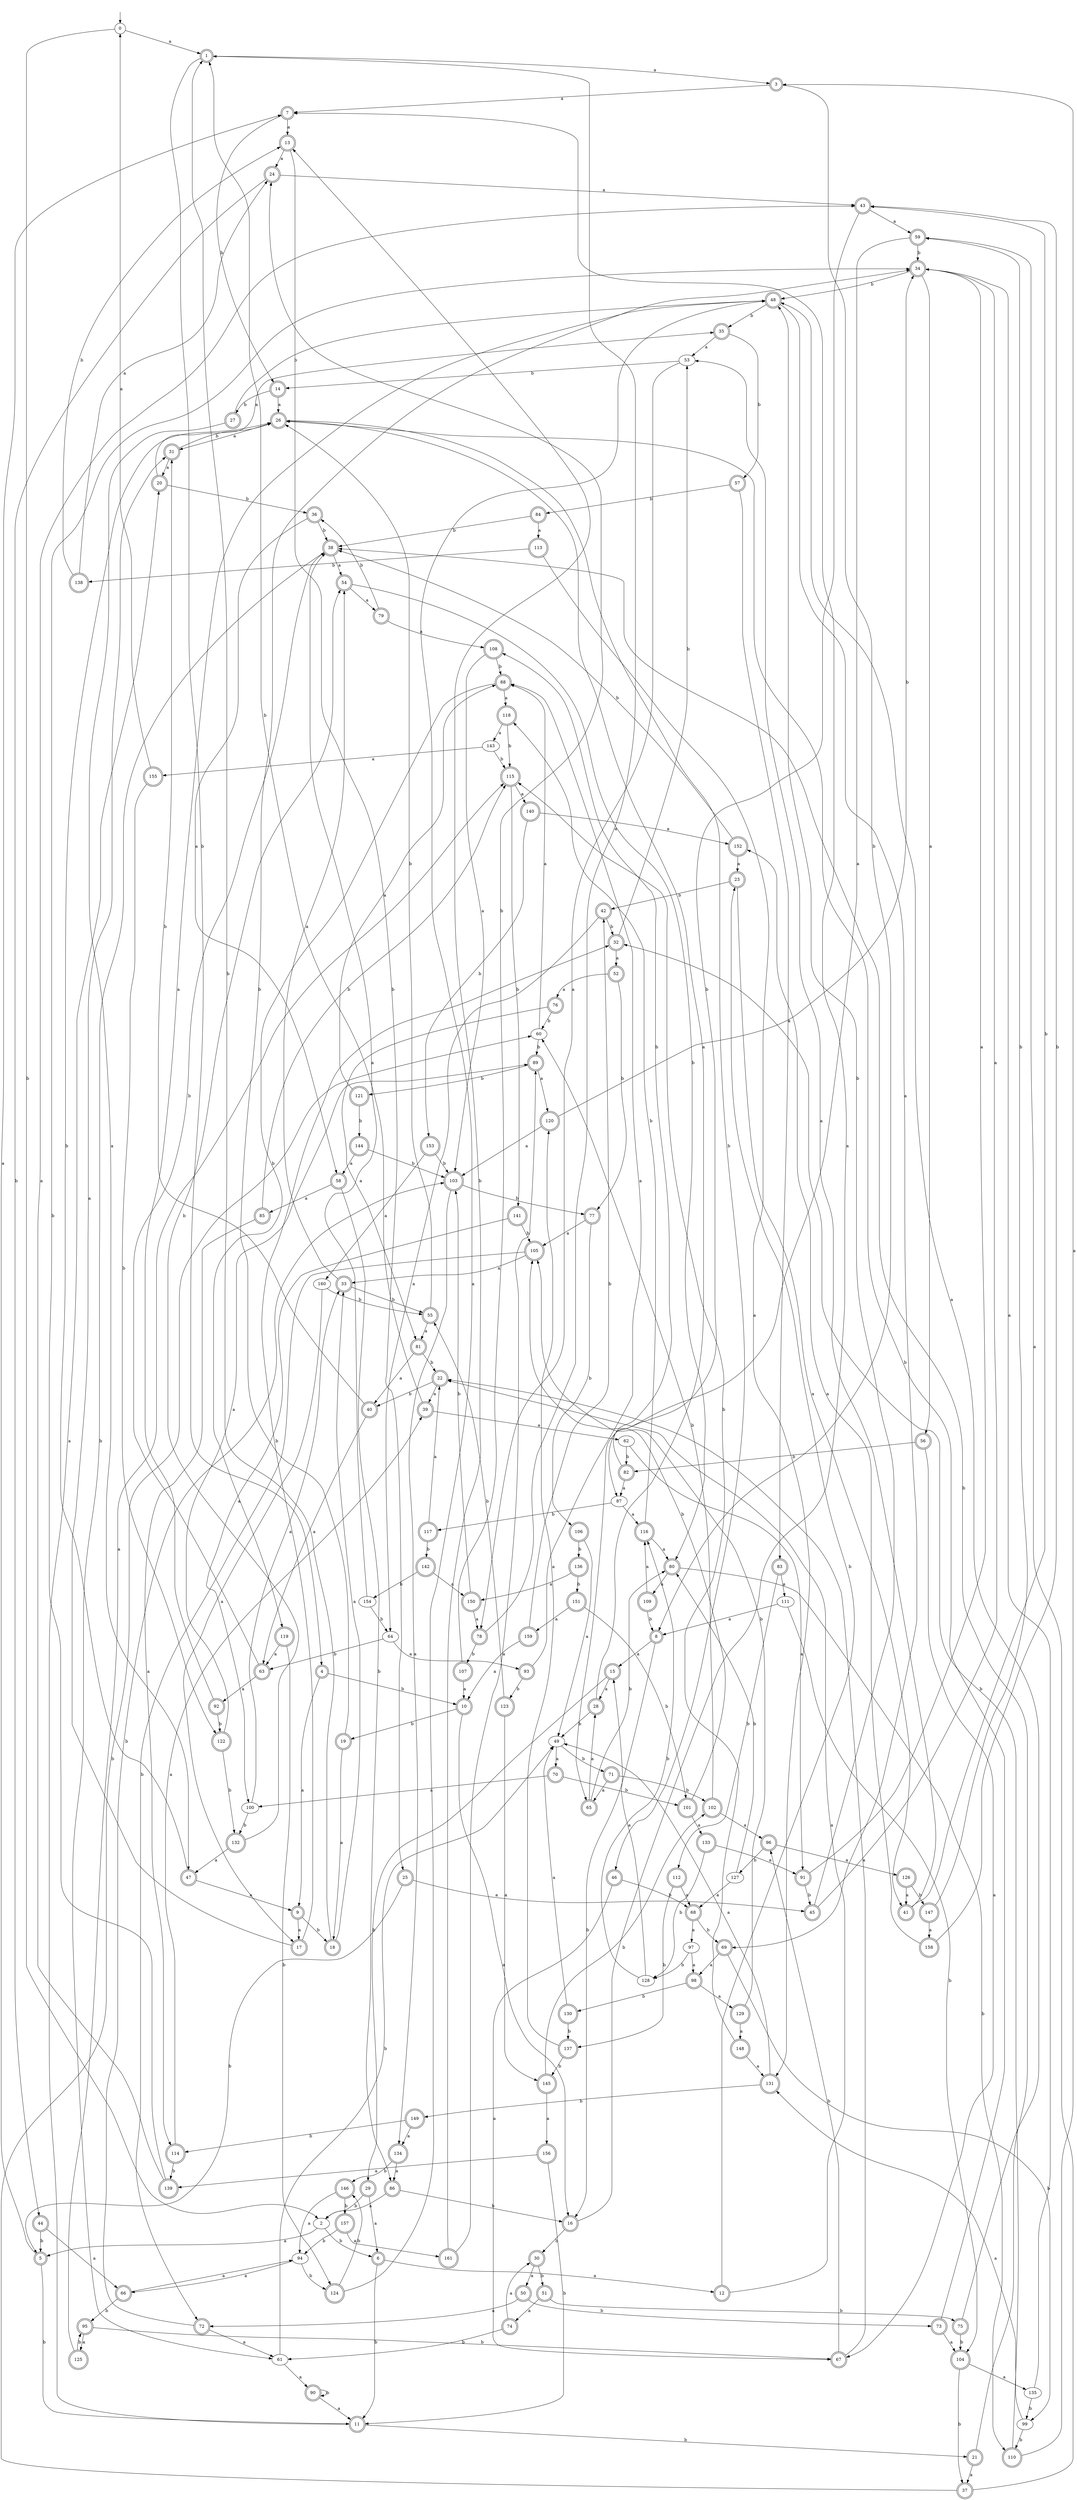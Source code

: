 digraph RandomDFA {
  __start0 [label="", shape=none];
  __start0 -> 0 [label=""];
  0 [shape=circle]
  0 -> 1 [label="a"]
  0 -> 2 [label="b"]
  1 [shape=doublecircle]
  1 -> 3 [label="a"]
  1 -> 4 [label="b"]
  2
  2 -> 5 [label="a"]
  2 -> 6 [label="b"]
  3 [shape=doublecircle]
  3 -> 7 [label="a"]
  3 -> 8 [label="b"]
  4 [shape=doublecircle]
  4 -> 9 [label="a"]
  4 -> 10 [label="b"]
  5 [shape=doublecircle]
  5 -> 7 [label="a"]
  5 -> 11 [label="b"]
  6 [shape=doublecircle]
  6 -> 12 [label="a"]
  6 -> 11 [label="b"]
  7 [shape=doublecircle]
  7 -> 13 [label="a"]
  7 -> 14 [label="b"]
  8 [shape=doublecircle]
  8 -> 15 [label="a"]
  8 -> 16 [label="b"]
  9 [shape=doublecircle]
  9 -> 17 [label="a"]
  9 -> 18 [label="b"]
  10 [shape=doublecircle]
  10 -> 16 [label="a"]
  10 -> 19 [label="b"]
  11 [shape=doublecircle]
  11 -> 20 [label="a"]
  11 -> 21 [label="b"]
  12 [shape=doublecircle]
  12 -> 22 [label="a"]
  12 -> 23 [label="b"]
  13 [shape=doublecircle]
  13 -> 24 [label="a"]
  13 -> 25 [label="b"]
  14 [shape=doublecircle]
  14 -> 26 [label="a"]
  14 -> 27 [label="b"]
  15 [shape=doublecircle]
  15 -> 28 [label="a"]
  15 -> 29 [label="b"]
  16 [shape=doublecircle]
  16 -> 7 [label="a"]
  16 -> 30 [label="b"]
  17 [shape=doublecircle]
  17 -> 31 [label="a"]
  17 -> 32 [label="b"]
  18 [shape=doublecircle]
  18 -> 33 [label="a"]
  18 -> 1 [label="b"]
  19 [shape=doublecircle]
  19 -> 18 [label="a"]
  19 -> 34 [label="b"]
  20 [shape=doublecircle]
  20 -> 35 [label="a"]
  20 -> 36 [label="b"]
  21 [shape=doublecircle]
  21 -> 37 [label="a"]
  21 -> 38 [label="b"]
  22 [shape=doublecircle]
  22 -> 39 [label="a"]
  22 -> 40 [label="b"]
  23 [shape=doublecircle]
  23 -> 41 [label="a"]
  23 -> 42 [label="b"]
  24 [shape=doublecircle]
  24 -> 43 [label="a"]
  24 -> 44 [label="b"]
  25 [shape=doublecircle]
  25 -> 45 [label="a"]
  25 -> 5 [label="b"]
  26 [shape=doublecircle]
  26 -> 31 [label="a"]
  26 -> 46 [label="b"]
  27 [shape=doublecircle]
  27 -> 47 [label="a"]
  27 -> 48 [label="b"]
  28 [shape=doublecircle]
  28 -> 26 [label="a"]
  28 -> 49 [label="b"]
  29 [shape=doublecircle]
  29 -> 6 [label="a"]
  29 -> 2 [label="b"]
  30 [shape=doublecircle]
  30 -> 50 [label="a"]
  30 -> 51 [label="b"]
  31 [shape=doublecircle]
  31 -> 20 [label="a"]
  31 -> 26 [label="b"]
  32 [shape=doublecircle]
  32 -> 52 [label="a"]
  32 -> 53 [label="b"]
  33 [shape=doublecircle]
  33 -> 54 [label="a"]
  33 -> 55 [label="b"]
  34 [shape=doublecircle]
  34 -> 56 [label="a"]
  34 -> 48 [label="b"]
  35 [shape=doublecircle]
  35 -> 53 [label="a"]
  35 -> 57 [label="b"]
  36 [shape=doublecircle]
  36 -> 58 [label="a"]
  36 -> 38 [label="b"]
  37 [shape=doublecircle]
  37 -> 59 [label="a"]
  37 -> 60 [label="b"]
  38 [shape=doublecircle]
  38 -> 54 [label="a"]
  38 -> 61 [label="b"]
  39 [shape=doublecircle]
  39 -> 62 [label="a"]
  39 -> 1 [label="b"]
  40 [shape=doublecircle]
  40 -> 63 [label="a"]
  40 -> 31 [label="b"]
  41 [shape=doublecircle]
  41 -> 53 [label="a"]
  41 -> 43 [label="b"]
  42 [shape=doublecircle]
  42 -> 64 [label="a"]
  42 -> 32 [label="b"]
  43 [shape=doublecircle]
  43 -> 59 [label="a"]
  43 -> 65 [label="b"]
  44 [shape=doublecircle]
  44 -> 66 [label="a"]
  44 -> 5 [label="b"]
  45 [shape=doublecircle]
  45 -> 34 [label="a"]
  45 -> 48 [label="b"]
  46 [shape=doublecircle]
  46 -> 67 [label="a"]
  46 -> 68 [label="b"]
  47 [shape=doublecircle]
  47 -> 9 [label="a"]
  47 -> 26 [label="b"]
  48 [shape=doublecircle]
  48 -> 69 [label="a"]
  48 -> 35 [label="b"]
  49
  49 -> 70 [label="a"]
  49 -> 71 [label="b"]
  50 [shape=doublecircle]
  50 -> 72 [label="a"]
  50 -> 73 [label="b"]
  51 [shape=doublecircle]
  51 -> 74 [label="a"]
  51 -> 75 [label="b"]
  52 [shape=doublecircle]
  52 -> 76 [label="a"]
  52 -> 77 [label="b"]
  53
  53 -> 78 [label="a"]
  53 -> 14 [label="b"]
  54 [shape=doublecircle]
  54 -> 79 [label="a"]
  54 -> 80 [label="b"]
  55 [shape=doublecircle]
  55 -> 81 [label="a"]
  55 -> 26 [label="b"]
  56 [shape=doublecircle]
  56 -> 67 [label="a"]
  56 -> 82 [label="b"]
  57 [shape=doublecircle]
  57 -> 83 [label="a"]
  57 -> 84 [label="b"]
  58 [shape=doublecircle]
  58 -> 85 [label="a"]
  58 -> 86 [label="b"]
  59 [shape=doublecircle]
  59 -> 87 [label="a"]
  59 -> 34 [label="b"]
  60
  60 -> 88 [label="a"]
  60 -> 89 [label="b"]
  61
  61 -> 90 [label="a"]
  61 -> 49 [label="b"]
  62
  62 -> 91 [label="a"]
  62 -> 82 [label="b"]
  63 [shape=doublecircle]
  63 -> 92 [label="a"]
  63 -> 38 [label="b"]
  64
  64 -> 93 [label="a"]
  64 -> 63 [label="b"]
  65 [shape=doublecircle]
  65 -> 28 [label="a"]
  65 -> 80 [label="b"]
  66 [shape=doublecircle]
  66 -> 94 [label="a"]
  66 -> 95 [label="b"]
  67 [shape=doublecircle]
  67 -> 22 [label="a"]
  67 -> 96 [label="b"]
  68 [shape=doublecircle]
  68 -> 97 [label="a"]
  68 -> 69 [label="b"]
  69 [shape=doublecircle]
  69 -> 98 [label="a"]
  69 -> 99 [label="b"]
  70 [shape=doublecircle]
  70 -> 100 [label="a"]
  70 -> 101 [label="b"]
  71 [shape=doublecircle]
  71 -> 65 [label="a"]
  71 -> 102 [label="b"]
  72 [shape=doublecircle]
  72 -> 61 [label="a"]
  72 -> 103 [label="b"]
  73 [shape=doublecircle]
  73 -> 104 [label="a"]
  73 -> 26 [label="b"]
  74 [shape=doublecircle]
  74 -> 30 [label="a"]
  74 -> 61 [label="b"]
  75 [shape=doublecircle]
  75 -> 48 [label="a"]
  75 -> 104 [label="b"]
  76 [shape=doublecircle]
  76 -> 81 [label="a"]
  76 -> 60 [label="b"]
  77 [shape=doublecircle]
  77 -> 105 [label="a"]
  77 -> 106 [label="b"]
  78 [shape=doublecircle]
  78 -> 1 [label="a"]
  78 -> 107 [label="b"]
  79 [shape=doublecircle]
  79 -> 108 [label="a"]
  79 -> 36 [label="b"]
  80 [shape=doublecircle]
  80 -> 109 [label="a"]
  80 -> 110 [label="b"]
  81 [shape=doublecircle]
  81 -> 40 [label="a"]
  81 -> 22 [label="b"]
  82 [shape=doublecircle]
  82 -> 87 [label="a"]
  82 -> 108 [label="b"]
  83 [shape=doublecircle]
  83 -> 111 [label="a"]
  83 -> 112 [label="b"]
  84 [shape=doublecircle]
  84 -> 113 [label="a"]
  84 -> 38 [label="b"]
  85 [shape=doublecircle]
  85 -> 114 [label="a"]
  85 -> 115 [label="b"]
  86 [shape=doublecircle]
  86 -> 2 [label="a"]
  86 -> 16 [label="b"]
  87
  87 -> 116 [label="a"]
  87 -> 117 [label="b"]
  88 [shape=doublecircle]
  88 -> 118 [label="a"]
  88 -> 119 [label="b"]
  89 [shape=doublecircle]
  89 -> 120 [label="a"]
  89 -> 121 [label="b"]
  90 [shape=doublecircle]
  90 -> 11 [label="a"]
  90 -> 90 [label="b"]
  91 [shape=doublecircle]
  91 -> 34 [label="a"]
  91 -> 45 [label="b"]
  92 [shape=doublecircle]
  92 -> 48 [label="a"]
  92 -> 122 [label="b"]
  93 [shape=doublecircle]
  93 -> 88 [label="a"]
  93 -> 123 [label="b"]
  94
  94 -> 66 [label="a"]
  94 -> 124 [label="b"]
  95 [shape=doublecircle]
  95 -> 125 [label="a"]
  95 -> 67 [label="b"]
  96 [shape=doublecircle]
  96 -> 126 [label="a"]
  96 -> 127 [label="b"]
  97
  97 -> 98 [label="a"]
  97 -> 128 [label="b"]
  98 [shape=doublecircle]
  98 -> 129 [label="a"]
  98 -> 130 [label="b"]
  99
  99 -> 131 [label="a"]
  99 -> 110 [label="b"]
  100
  100 -> 33 [label="a"]
  100 -> 132 [label="b"]
  101 [shape=doublecircle]
  101 -> 133 [label="a"]
  101 -> 105 [label="b"]
  102 [shape=doublecircle]
  102 -> 96 [label="a"]
  102 -> 60 [label="b"]
  103 [shape=doublecircle]
  103 -> 134 [label="a"]
  103 -> 77 [label="b"]
  104 [shape=doublecircle]
  104 -> 135 [label="a"]
  104 -> 37 [label="b"]
  105 [shape=doublecircle]
  105 -> 33 [label="a"]
  105 -> 72 [label="b"]
  106 [shape=doublecircle]
  106 -> 49 [label="a"]
  106 -> 136 [label="b"]
  107 [shape=doublecircle]
  107 -> 10 [label="a"]
  107 -> 24 [label="b"]
  108 [shape=doublecircle]
  108 -> 103 [label="a"]
  108 -> 88 [label="b"]
  109 [shape=doublecircle]
  109 -> 116 [label="a"]
  109 -> 8 [label="b"]
  110 [shape=doublecircle]
  110 -> 3 [label="a"]
  110 -> 32 [label="b"]
  111
  111 -> 8 [label="a"]
  111 -> 104 [label="b"]
  112 [shape=doublecircle]
  112 -> 68 [label="a"]
  112 -> 137 [label="b"]
  113 [shape=doublecircle]
  113 -> 131 [label="a"]
  113 -> 138 [label="b"]
  114 [shape=doublecircle]
  114 -> 39 [label="a"]
  114 -> 139 [label="b"]
  115 [shape=doublecircle]
  115 -> 140 [label="a"]
  115 -> 141 [label="b"]
  116 [shape=doublecircle]
  116 -> 80 [label="a"]
  116 -> 118 [label="b"]
  117 [shape=doublecircle]
  117 -> 22 [label="a"]
  117 -> 142 [label="b"]
  118 [shape=doublecircle]
  118 -> 143 [label="a"]
  118 -> 115 [label="b"]
  119 [shape=doublecircle]
  119 -> 63 [label="a"]
  119 -> 124 [label="b"]
  120 [shape=doublecircle]
  120 -> 103 [label="a"]
  120 -> 34 [label="b"]
  121 [shape=doublecircle]
  121 -> 88 [label="a"]
  121 -> 144 [label="b"]
  122 [shape=doublecircle]
  122 -> 89 [label="a"]
  122 -> 132 [label="b"]
  123 [shape=doublecircle]
  123 -> 145 [label="a"]
  123 -> 55 [label="b"]
  124 [shape=doublecircle]
  124 -> 48 [label="a"]
  124 -> 146 [label="b"]
  125 [shape=doublecircle]
  125 -> 115 [label="a"]
  125 -> 95 [label="b"]
  126 [shape=doublecircle]
  126 -> 41 [label="a"]
  126 -> 147 [label="b"]
  127
  127 -> 68 [label="a"]
  127 -> 80 [label="b"]
  128
  128 -> 15 [label="a"]
  128 -> 116 [label="b"]
  129 [shape=doublecircle]
  129 -> 148 [label="a"]
  129 -> 105 [label="b"]
  130 [shape=doublecircle]
  130 -> 49 [label="a"]
  130 -> 137 [label="b"]
  131 [shape=doublecircle]
  131 -> 49 [label="a"]
  131 -> 149 [label="b"]
  132 [shape=doublecircle]
  132 -> 47 [label="a"]
  132 -> 54 [label="b"]
  133 [shape=doublecircle]
  133 -> 91 [label="a"]
  133 -> 128 [label="b"]
  134 [shape=doublecircle]
  134 -> 86 [label="a"]
  134 -> 146 [label="b"]
  135
  135 -> 34 [label="a"]
  135 -> 99 [label="b"]
  136 [shape=doublecircle]
  136 -> 150 [label="a"]
  136 -> 151 [label="b"]
  137 [shape=doublecircle]
  137 -> 120 [label="a"]
  137 -> 145 [label="b"]
  138 [shape=doublecircle]
  138 -> 24 [label="a"]
  138 -> 13 [label="b"]
  139 [shape=doublecircle]
  139 -> 43 [label="a"]
  139 -> 34 [label="b"]
  140 [shape=doublecircle]
  140 -> 152 [label="a"]
  140 -> 153 [label="b"]
  141 [shape=doublecircle]
  141 -> 100 [label="a"]
  141 -> 105 [label="b"]
  142 [shape=doublecircle]
  142 -> 150 [label="a"]
  142 -> 154 [label="b"]
  143
  143 -> 155 [label="a"]
  143 -> 115 [label="b"]
  144 [shape=doublecircle]
  144 -> 58 [label="a"]
  144 -> 103 [label="b"]
  145 [shape=doublecircle]
  145 -> 156 [label="a"]
  145 -> 102 [label="b"]
  146 [shape=doublecircle]
  146 -> 94 [label="a"]
  146 -> 157 [label="b"]
  147 [shape=doublecircle]
  147 -> 158 [label="a"]
  147 -> 59 [label="b"]
  148 [shape=doublecircle]
  148 -> 131 [label="a"]
  148 -> 115 [label="b"]
  149 [shape=doublecircle]
  149 -> 134 [label="a"]
  149 -> 114 [label="b"]
  150 [shape=doublecircle]
  150 -> 78 [label="a"]
  150 -> 103 [label="b"]
  151 [shape=doublecircle]
  151 -> 159 [label="a"]
  151 -> 101 [label="b"]
  152 [shape=doublecircle]
  152 -> 23 [label="a"]
  152 -> 38 [label="b"]
  153 [shape=doublecircle]
  153 -> 160 [label="a"]
  153 -> 103 [label="b"]
  154
  154 -> 38 [label="a"]
  154 -> 64 [label="b"]
  155 [shape=doublecircle]
  155 -> 0 [label="a"]
  155 -> 122 [label="b"]
  156 [shape=doublecircle]
  156 -> 139 [label="a"]
  156 -> 11 [label="b"]
  157 [shape=doublecircle]
  157 -> 161 [label="a"]
  157 -> 94 [label="b"]
  158 [shape=doublecircle]
  158 -> 152 [label="a"]
  158 -> 43 [label="b"]
  159 [shape=doublecircle]
  159 -> 10 [label="a"]
  159 -> 42 [label="b"]
  160
  160 -> 17 [label="a"]
  160 -> 55 [label="b"]
  161 [shape=doublecircle]
  161 -> 89 [label="a"]
  161 -> 13 [label="b"]
}

